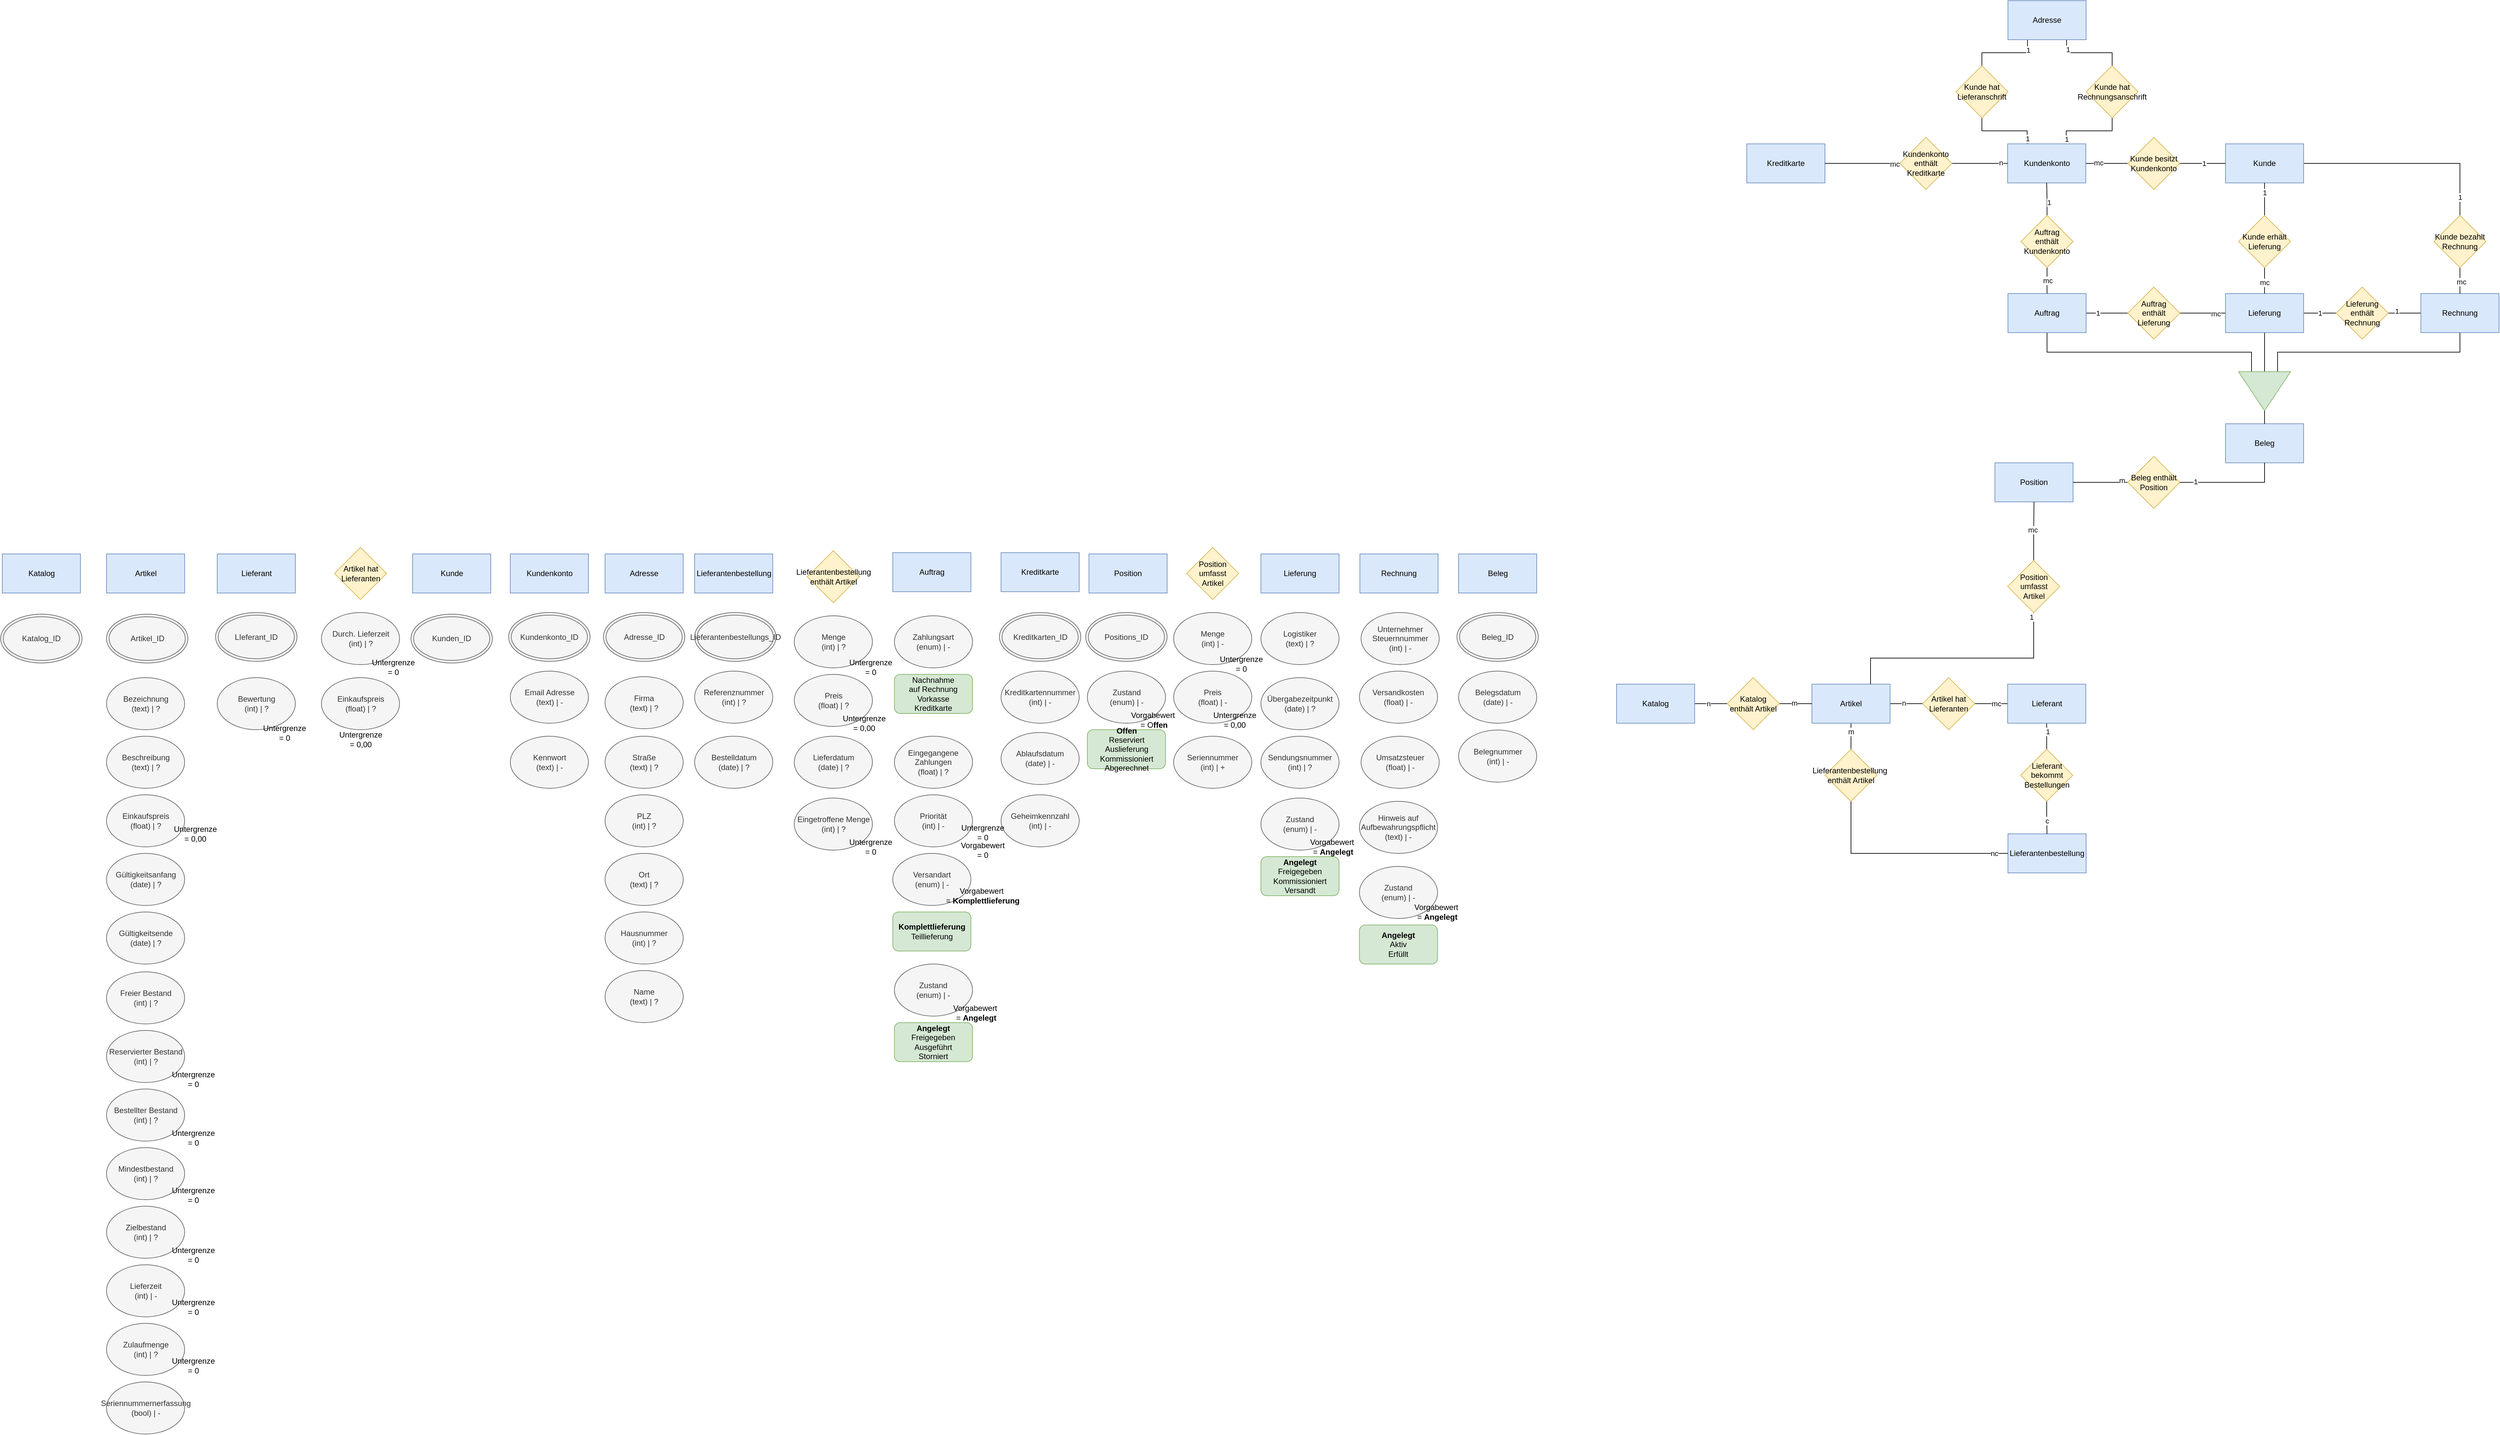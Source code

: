 <mxfile version="15.7.3" type="github">
  <diagram id="j-OUOK9DrUXxNQWRiAmZ" name="Page-1">
    <mxGraphModel dx="4547" dy="2302" grid="1" gridSize="10" guides="1" tooltips="1" connect="1" arrows="1" fold="1" page="1" pageScale="1" pageWidth="827" pageHeight="1169" math="0" shadow="0">
      <root>
        <mxCell id="0" />
        <mxCell id="1" parent="0" />
        <mxCell id="ZY7a_Lk5Y61NJ7jPr_Y_-222" value="&lt;span style=&quot;color: rgb(51 , 51 , 51)&quot;&gt;Katalog_ID&lt;/span&gt;" style="ellipse;shape=doubleEllipse;whiteSpace=wrap;html=1;fillColor=#f5f5f5;fontColor=#333333;strokeColor=#666666;" parent="1" vertex="1">
          <mxGeometry x="-1806" y="82.5" width="125" height="75" as="geometry" />
        </mxCell>
        <mxCell id="ZY7a_Lk5Y61NJ7jPr_Y_-287" style="edgeStyle=orthogonalEdgeStyle;rounded=0;orthogonalLoop=1;jettySize=auto;html=1;exitX=0.25;exitY=1;exitDx=0;exitDy=0;entryX=0.5;entryY=0;entryDx=0;entryDy=0;endArrow=none;endFill=0;" parent="1" source="ZY7a_Lk5Y61NJ7jPr_Y_-1" target="ZY7a_Lk5Y61NJ7jPr_Y_-9" edge="1">
          <mxGeometry relative="1" as="geometry" />
        </mxCell>
        <mxCell id="ZY7a_Lk5Y61NJ7jPr_Y_-292" value="1" style="edgeLabel;html=1;align=center;verticalAlign=middle;resizable=0;points=[];" parent="ZY7a_Lk5Y61NJ7jPr_Y_-287" vertex="1" connectable="0">
          <mxGeometry x="-0.709" y="1" relative="1" as="geometry">
            <mxPoint as="offset" />
          </mxGeometry>
        </mxCell>
        <mxCell id="ZY7a_Lk5Y61NJ7jPr_Y_-288" style="edgeStyle=orthogonalEdgeStyle;rounded=0;orthogonalLoop=1;jettySize=auto;html=1;exitX=0.75;exitY=1;exitDx=0;exitDy=0;entryX=0.5;entryY=0;entryDx=0;entryDy=0;endArrow=none;endFill=0;" parent="1" source="ZY7a_Lk5Y61NJ7jPr_Y_-1" target="ZY7a_Lk5Y61NJ7jPr_Y_-10" edge="1">
          <mxGeometry relative="1" as="geometry" />
        </mxCell>
        <mxCell id="ZY7a_Lk5Y61NJ7jPr_Y_-291" value="1" style="edgeLabel;html=1;align=center;verticalAlign=middle;resizable=0;points=[];" parent="ZY7a_Lk5Y61NJ7jPr_Y_-288" vertex="1" connectable="0">
          <mxGeometry x="-0.727" y="2" relative="1" as="geometry">
            <mxPoint as="offset" />
          </mxGeometry>
        </mxCell>
        <mxCell id="ZY7a_Lk5Y61NJ7jPr_Y_-1" value="Adresse" style="rounded=0;whiteSpace=wrap;html=1;fillColor=#dae8fc;strokeColor=#6c8ebf;" parent="1" vertex="1">
          <mxGeometry x="1276" y="-860" width="120" height="60" as="geometry" />
        </mxCell>
        <mxCell id="ZY7a_Lk5Y61NJ7jPr_Y_-323" style="edgeStyle=orthogonalEdgeStyle;rounded=0;orthogonalLoop=1;jettySize=auto;html=1;exitX=1;exitY=0.5;exitDx=0;exitDy=0;entryX=0.5;entryY=0;entryDx=0;entryDy=0;endArrow=none;endFill=0;" parent="1" source="ZY7a_Lk5Y61NJ7jPr_Y_-8" target="ZY7a_Lk5Y61NJ7jPr_Y_-322" edge="1">
          <mxGeometry relative="1" as="geometry" />
        </mxCell>
        <mxCell id="ZY7a_Lk5Y61NJ7jPr_Y_-325" value="1" style="edgeLabel;html=1;align=center;verticalAlign=middle;resizable=0;points=[];" parent="ZY7a_Lk5Y61NJ7jPr_Y_-323" vertex="1" connectable="0">
          <mxGeometry x="0.825" relative="1" as="geometry">
            <mxPoint as="offset" />
          </mxGeometry>
        </mxCell>
        <mxCell id="ZY7a_Lk5Y61NJ7jPr_Y_-8" value="Kunde" style="rounded=0;whiteSpace=wrap;html=1;fillColor=#dae8fc;strokeColor=#6c8ebf;" parent="1" vertex="1">
          <mxGeometry x="1610" y="-640" width="120" height="60" as="geometry" />
        </mxCell>
        <mxCell id="ZY7a_Lk5Y61NJ7jPr_Y_-289" style="edgeStyle=orthogonalEdgeStyle;rounded=0;orthogonalLoop=1;jettySize=auto;html=1;exitX=0.5;exitY=1;exitDx=0;exitDy=0;entryX=0.25;entryY=0;entryDx=0;entryDy=0;endArrow=none;endFill=0;" parent="1" source="ZY7a_Lk5Y61NJ7jPr_Y_-9" target="ZY7a_Lk5Y61NJ7jPr_Y_-15" edge="1">
          <mxGeometry relative="1" as="geometry" />
        </mxCell>
        <mxCell id="ZY7a_Lk5Y61NJ7jPr_Y_-294" value="1" style="edgeLabel;html=1;align=center;verticalAlign=middle;resizable=0;points=[];" parent="ZY7a_Lk5Y61NJ7jPr_Y_-289" vertex="1" connectable="0">
          <mxGeometry x="0.836" relative="1" as="geometry">
            <mxPoint y="1" as="offset" />
          </mxGeometry>
        </mxCell>
        <mxCell id="ZY7a_Lk5Y61NJ7jPr_Y_-9" value="Kunde hat Lieferanschrift" style="rhombus;whiteSpace=wrap;html=1;fillColor=#fff2cc;strokeColor=#d6b656;" parent="1" vertex="1">
          <mxGeometry x="1196" y="-760" width="80" height="80" as="geometry" />
        </mxCell>
        <mxCell id="ZY7a_Lk5Y61NJ7jPr_Y_-290" style="edgeStyle=orthogonalEdgeStyle;rounded=0;orthogonalLoop=1;jettySize=auto;html=1;exitX=0.5;exitY=1;exitDx=0;exitDy=0;entryX=0.75;entryY=0;entryDx=0;entryDy=0;endArrow=none;endFill=0;" parent="1" source="ZY7a_Lk5Y61NJ7jPr_Y_-10" target="ZY7a_Lk5Y61NJ7jPr_Y_-15" edge="1">
          <mxGeometry relative="1" as="geometry" />
        </mxCell>
        <mxCell id="ZY7a_Lk5Y61NJ7jPr_Y_-293" value="1" style="edgeLabel;html=1;align=center;verticalAlign=middle;resizable=0;points=[];" parent="ZY7a_Lk5Y61NJ7jPr_Y_-290" vertex="1" connectable="0">
          <mxGeometry x="0.855" relative="1" as="geometry">
            <mxPoint y="1" as="offset" />
          </mxGeometry>
        </mxCell>
        <mxCell id="ZY7a_Lk5Y61NJ7jPr_Y_-10" value="Kunde hat Rechnungsanschrift" style="rhombus;whiteSpace=wrap;html=1;fillColor=#fff2cc;strokeColor=#d6b656;" parent="1" vertex="1">
          <mxGeometry x="1396" y="-760" width="80" height="80" as="geometry" />
        </mxCell>
        <mxCell id="ZY7a_Lk5Y61NJ7jPr_Y_-282" style="edgeStyle=orthogonalEdgeStyle;rounded=0;orthogonalLoop=1;jettySize=auto;html=1;exitX=1;exitY=0.5;exitDx=0;exitDy=0;entryX=0;entryY=0.5;entryDx=0;entryDy=0;endArrow=none;endFill=0;" parent="1" source="ZY7a_Lk5Y61NJ7jPr_Y_-15" target="ZY7a_Lk5Y61NJ7jPr_Y_-16" edge="1">
          <mxGeometry relative="1" as="geometry" />
        </mxCell>
        <mxCell id="ZY7a_Lk5Y61NJ7jPr_Y_-285" value="mc" style="edgeLabel;html=1;align=center;verticalAlign=middle;resizable=0;points=[];" parent="ZY7a_Lk5Y61NJ7jPr_Y_-282" vertex="1" connectable="0">
          <mxGeometry x="-0.395" y="1" relative="1" as="geometry">
            <mxPoint as="offset" />
          </mxGeometry>
        </mxCell>
        <mxCell id="ZY7a_Lk5Y61NJ7jPr_Y_-15" value="Kundenkonto" style="rounded=0;whiteSpace=wrap;html=1;fillColor=#dae8fc;strokeColor=#6c8ebf;" parent="1" vertex="1">
          <mxGeometry x="1275.5" y="-640" width="120" height="60" as="geometry" />
        </mxCell>
        <mxCell id="ZY7a_Lk5Y61NJ7jPr_Y_-283" style="edgeStyle=orthogonalEdgeStyle;rounded=0;orthogonalLoop=1;jettySize=auto;html=1;exitX=1;exitY=0.5;exitDx=0;exitDy=0;endArrow=none;endFill=0;" parent="1" source="ZY7a_Lk5Y61NJ7jPr_Y_-16" target="ZY7a_Lk5Y61NJ7jPr_Y_-8" edge="1">
          <mxGeometry relative="1" as="geometry" />
        </mxCell>
        <mxCell id="ZY7a_Lk5Y61NJ7jPr_Y_-284" value="1" style="edgeLabel;html=1;align=center;verticalAlign=middle;resizable=0;points=[];" parent="ZY7a_Lk5Y61NJ7jPr_Y_-283" vertex="1" connectable="0">
          <mxGeometry x="0.057" relative="1" as="geometry">
            <mxPoint as="offset" />
          </mxGeometry>
        </mxCell>
        <mxCell id="ZY7a_Lk5Y61NJ7jPr_Y_-16" value="Kunde besitzt Kundenkonto" style="rhombus;whiteSpace=wrap;html=1;fillColor=#fff2cc;strokeColor=#d6b656;" parent="1" vertex="1">
          <mxGeometry x="1460" y="-650" width="80" height="80" as="geometry" />
        </mxCell>
        <mxCell id="ZY7a_Lk5Y61NJ7jPr_Y_-30" value="Adresse" style="rounded=0;whiteSpace=wrap;html=1;fillColor=#dae8fc;strokeColor=#6c8ebf;" parent="1" vertex="1">
          <mxGeometry x="-878" y="-10" width="120" height="60" as="geometry" />
        </mxCell>
        <mxCell id="ZY7a_Lk5Y61NJ7jPr_Y_-32" value="Straße&lt;br&gt;(text) | ?" style="ellipse;whiteSpace=wrap;html=1;fillColor=#f5f5f5;fontColor=#333333;strokeColor=#666666;" parent="1" vertex="1">
          <mxGeometry x="-878" y="270" width="120" height="80" as="geometry" />
        </mxCell>
        <mxCell id="ZY7a_Lk5Y61NJ7jPr_Y_-33" value="PLZ&lt;br&gt;(int) | ?" style="ellipse;whiteSpace=wrap;html=1;fillColor=#f5f5f5;fontColor=#333333;strokeColor=#666666;" parent="1" vertex="1">
          <mxGeometry x="-878" y="360" width="120" height="80" as="geometry" />
        </mxCell>
        <mxCell id="ZY7a_Lk5Y61NJ7jPr_Y_-34" value="Ort&lt;br&gt;(text) | ?" style="ellipse;whiteSpace=wrap;html=1;fillColor=#f5f5f5;fontColor=#333333;strokeColor=#666666;" parent="1" vertex="1">
          <mxGeometry x="-878" y="450" width="120" height="80" as="geometry" />
        </mxCell>
        <mxCell id="ZY7a_Lk5Y61NJ7jPr_Y_-35" value="Hausnummer&lt;br&gt;(int) | ?" style="ellipse;whiteSpace=wrap;html=1;fillColor=#f5f5f5;fontColor=#333333;strokeColor=#666666;" parent="1" vertex="1">
          <mxGeometry x="-878" y="540" width="120" height="80" as="geometry" />
        </mxCell>
        <mxCell id="ZY7a_Lk5Y61NJ7jPr_Y_-36" value="Name&lt;br&gt;(text) | ?" style="ellipse;whiteSpace=wrap;html=1;fillColor=#f5f5f5;fontColor=#333333;strokeColor=#666666;" parent="1" vertex="1">
          <mxGeometry x="-878" y="630" width="120" height="80" as="geometry" />
        </mxCell>
        <mxCell id="ZY7a_Lk5Y61NJ7jPr_Y_-37" value="Firma&lt;br&gt;(text) | ?" style="ellipse;whiteSpace=wrap;html=1;fillColor=#f5f5f5;fontColor=#333333;strokeColor=#666666;" parent="1" vertex="1">
          <mxGeometry x="-878" y="178.5" width="120" height="80" as="geometry" />
        </mxCell>
        <mxCell id="ZY7a_Lk5Y61NJ7jPr_Y_-50" style="edgeStyle=orthogonalEdgeStyle;rounded=0;orthogonalLoop=1;jettySize=auto;html=1;exitX=1;exitY=0.5;exitDx=0;exitDy=0;endArrow=none;endFill=0;" parent="1" source="ZY7a_Lk5Y61NJ7jPr_Y_-39" target="ZY7a_Lk5Y61NJ7jPr_Y_-48" edge="1">
          <mxGeometry relative="1" as="geometry" />
        </mxCell>
        <mxCell id="ZY7a_Lk5Y61NJ7jPr_Y_-52" value="n" style="edgeLabel;html=1;align=center;verticalAlign=middle;resizable=0;points=[];" parent="ZY7a_Lk5Y61NJ7jPr_Y_-50" vertex="1" connectable="0">
          <mxGeometry x="-0.16" y="1" relative="1" as="geometry">
            <mxPoint as="offset" />
          </mxGeometry>
        </mxCell>
        <mxCell id="ZY7a_Lk5Y61NJ7jPr_Y_-82" style="edgeStyle=orthogonalEdgeStyle;rounded=0;orthogonalLoop=1;jettySize=auto;html=1;exitX=0.5;exitY=1;exitDx=0;exitDy=0;entryX=0.5;entryY=0;entryDx=0;entryDy=0;endArrow=none;endFill=0;" parent="1" source="ZY7a_Lk5Y61NJ7jPr_Y_-39" target="ZY7a_Lk5Y61NJ7jPr_Y_-81" edge="1">
          <mxGeometry relative="1" as="geometry" />
        </mxCell>
        <mxCell id="ZY7a_Lk5Y61NJ7jPr_Y_-84" value="m" style="edgeLabel;html=1;align=center;verticalAlign=middle;resizable=0;points=[];" parent="ZY7a_Lk5Y61NJ7jPr_Y_-82" vertex="1" connectable="0">
          <mxGeometry x="-0.35" relative="1" as="geometry">
            <mxPoint as="offset" />
          </mxGeometry>
        </mxCell>
        <mxCell id="ZY7a_Lk5Y61NJ7jPr_Y_-39" value="Artikel" style="rounded=0;whiteSpace=wrap;html=1;fillColor=#dae8fc;strokeColor=#6c8ebf;" parent="1" vertex="1">
          <mxGeometry x="975" y="190" width="120" height="60" as="geometry" />
        </mxCell>
        <mxCell id="ZY7a_Lk5Y61NJ7jPr_Y_-40" value="Artikel" style="rounded=0;whiteSpace=wrap;html=1;fillColor=#dae8fc;strokeColor=#6c8ebf;" parent="1" vertex="1">
          <mxGeometry x="-1643.5" y="-10" width="120" height="60" as="geometry" />
        </mxCell>
        <mxCell id="ZY7a_Lk5Y61NJ7jPr_Y_-41" value="Bezeichnung&lt;br&gt;(text) | ?" style="ellipse;whiteSpace=wrap;html=1;fillColor=#f5f5f5;fontColor=#333333;strokeColor=#666666;" parent="1" vertex="1">
          <mxGeometry x="-1643.5" y="180" width="120" height="80" as="geometry" />
        </mxCell>
        <mxCell id="ZY7a_Lk5Y61NJ7jPr_Y_-43" value="Beschreibung&lt;br&gt;(text) | ?" style="ellipse;whiteSpace=wrap;html=1;fillColor=#f5f5f5;fontColor=#333333;strokeColor=#666666;" parent="1" vertex="1">
          <mxGeometry x="-1643.5" y="270" width="120" height="80" as="geometry" />
        </mxCell>
        <mxCell id="ZY7a_Lk5Y61NJ7jPr_Y_-44" value="Einkaufspreis&lt;br&gt;(float) | ?" style="ellipse;whiteSpace=wrap;html=1;fillColor=#f5f5f5;fontColor=#333333;strokeColor=#666666;" parent="1" vertex="1">
          <mxGeometry x="-1643.5" y="360" width="120" height="80" as="geometry" />
        </mxCell>
        <mxCell id="ZY7a_Lk5Y61NJ7jPr_Y_-45" value="Gültigkeitsanfang&lt;br&gt;(date) | ?" style="ellipse;whiteSpace=wrap;html=1;fillColor=#f5f5f5;fontColor=#333333;strokeColor=#666666;" parent="1" vertex="1">
          <mxGeometry x="-1643.5" y="450" width="120" height="80" as="geometry" />
        </mxCell>
        <mxCell id="ZY7a_Lk5Y61NJ7jPr_Y_-46" value="Lieferant" style="rounded=0;whiteSpace=wrap;html=1;fillColor=#dae8fc;strokeColor=#6c8ebf;" parent="1" vertex="1">
          <mxGeometry x="-1473.5" y="-10" width="120" height="60" as="geometry" />
        </mxCell>
        <mxCell id="ZY7a_Lk5Y61NJ7jPr_Y_-51" style="edgeStyle=orthogonalEdgeStyle;rounded=0;orthogonalLoop=1;jettySize=auto;html=1;exitX=1;exitY=0.5;exitDx=0;exitDy=0;entryX=0;entryY=0.5;entryDx=0;entryDy=0;endArrow=none;endFill=0;" parent="1" source="ZY7a_Lk5Y61NJ7jPr_Y_-48" target="ZY7a_Lk5Y61NJ7jPr_Y_-49" edge="1">
          <mxGeometry relative="1" as="geometry" />
        </mxCell>
        <mxCell id="ZY7a_Lk5Y61NJ7jPr_Y_-53" value="mc" style="edgeLabel;html=1;align=center;verticalAlign=middle;resizable=0;points=[];" parent="ZY7a_Lk5Y61NJ7jPr_Y_-51" vertex="1" connectable="0">
          <mxGeometry x="0.307" relative="1" as="geometry">
            <mxPoint as="offset" />
          </mxGeometry>
        </mxCell>
        <mxCell id="ZY7a_Lk5Y61NJ7jPr_Y_-48" value="Artikel hat Lieferanten" style="rhombus;whiteSpace=wrap;html=1;fillColor=#fff2cc;strokeColor=#d6b656;" parent="1" vertex="1">
          <mxGeometry x="1145" y="180" width="80" height="80" as="geometry" />
        </mxCell>
        <mxCell id="ZY7a_Lk5Y61NJ7jPr_Y_-77" style="edgeStyle=orthogonalEdgeStyle;rounded=0;orthogonalLoop=1;jettySize=auto;html=1;exitX=0.5;exitY=1;exitDx=0;exitDy=0;entryX=0.5;entryY=0;entryDx=0;entryDy=0;endArrow=none;endFill=0;" parent="1" source="ZY7a_Lk5Y61NJ7jPr_Y_-49" target="ZY7a_Lk5Y61NJ7jPr_Y_-76" edge="1">
          <mxGeometry relative="1" as="geometry" />
        </mxCell>
        <mxCell id="ZY7a_Lk5Y61NJ7jPr_Y_-79" value="1" style="edgeLabel;html=1;align=center;verticalAlign=middle;resizable=0;points=[];" parent="ZY7a_Lk5Y61NJ7jPr_Y_-77" vertex="1" connectable="0">
          <mxGeometry x="-0.35" y="1" relative="1" as="geometry">
            <mxPoint as="offset" />
          </mxGeometry>
        </mxCell>
        <mxCell id="ZY7a_Lk5Y61NJ7jPr_Y_-49" value="Lieferant" style="rounded=0;whiteSpace=wrap;html=1;fillColor=#dae8fc;strokeColor=#6c8ebf;" parent="1" vertex="1">
          <mxGeometry x="1275.5" y="190" width="120" height="60" as="geometry" />
        </mxCell>
        <mxCell id="ZY7a_Lk5Y61NJ7jPr_Y_-54" value="Artikel hat Lieferanten" style="rhombus;whiteSpace=wrap;html=1;fillColor=#fff2cc;strokeColor=#d6b656;" parent="1" vertex="1">
          <mxGeometry x="-1293.5" y="-20" width="80" height="80" as="geometry" />
        </mxCell>
        <mxCell id="ZY7a_Lk5Y61NJ7jPr_Y_-55" value="Durch. Lieferzeit&lt;br&gt;(int) | ?" style="ellipse;whiteSpace=wrap;html=1;fillColor=#f5f5f5;fontColor=#333333;strokeColor=#666666;" parent="1" vertex="1">
          <mxGeometry x="-1313.5" y="80" width="120" height="80" as="geometry" />
        </mxCell>
        <mxCell id="ZY7a_Lk5Y61NJ7jPr_Y_-56" value="Einkaufspreis&lt;br&gt;(float) | ?" style="ellipse;whiteSpace=wrap;html=1;fillColor=#f5f5f5;fontColor=#333333;strokeColor=#666666;" parent="1" vertex="1">
          <mxGeometry x="-1313.5" y="180" width="120" height="80" as="geometry" />
        </mxCell>
        <mxCell id="ZY7a_Lk5Y61NJ7jPr_Y_-57" value="Freier Bestand&lt;br&gt;(int) | ?" style="ellipse;whiteSpace=wrap;html=1;fillColor=#f5f5f5;fontColor=#333333;strokeColor=#666666;" parent="1" vertex="1">
          <mxGeometry x="-1643.5" y="632" width="120" height="80" as="geometry" />
        </mxCell>
        <mxCell id="ZY7a_Lk5Y61NJ7jPr_Y_-58" value="Reservierter Bestand&lt;br&gt;(int) | ?" style="ellipse;whiteSpace=wrap;html=1;fillColor=#f5f5f5;fontColor=#333333;strokeColor=#666666;" parent="1" vertex="1">
          <mxGeometry x="-1643.5" y="722" width="120" height="80" as="geometry" />
        </mxCell>
        <mxCell id="ZY7a_Lk5Y61NJ7jPr_Y_-59" value="Bestellter Bestand&lt;br&gt;(int) | ?" style="ellipse;whiteSpace=wrap;html=1;fillColor=#f5f5f5;fontColor=#333333;strokeColor=#666666;" parent="1" vertex="1">
          <mxGeometry x="-1643.5" y="812" width="120" height="80" as="geometry" />
        </mxCell>
        <mxCell id="ZY7a_Lk5Y61NJ7jPr_Y_-60" value="Mindestbestand&lt;br&gt;(int) | ?" style="ellipse;whiteSpace=wrap;html=1;fillColor=#f5f5f5;fontColor=#333333;strokeColor=#666666;" parent="1" vertex="1">
          <mxGeometry x="-1643.5" y="902" width="120" height="80" as="geometry" />
        </mxCell>
        <mxCell id="ZY7a_Lk5Y61NJ7jPr_Y_-61" value="Zielbestand&lt;br&gt;(int) | ?" style="ellipse;whiteSpace=wrap;html=1;fillColor=#f5f5f5;fontColor=#333333;strokeColor=#666666;" parent="1" vertex="1">
          <mxGeometry x="-1643.5" y="992" width="120" height="80" as="geometry" />
        </mxCell>
        <mxCell id="ZY7a_Lk5Y61NJ7jPr_Y_-62" value="Lieferzeit&lt;br&gt;(int) | -" style="ellipse;whiteSpace=wrap;html=1;fillColor=#f5f5f5;fontColor=#333333;strokeColor=#666666;" parent="1" vertex="1">
          <mxGeometry x="-1643.5" y="1082" width="120" height="80" as="geometry" />
        </mxCell>
        <mxCell id="ZY7a_Lk5Y61NJ7jPr_Y_-63" value="Bewertung&lt;br&gt;(int) | ?" style="ellipse;whiteSpace=wrap;html=1;fillColor=#f5f5f5;fontColor=#333333;strokeColor=#666666;" parent="1" vertex="1">
          <mxGeometry x="-1473.5" y="180" width="120" height="80" as="geometry" />
        </mxCell>
        <mxCell id="ZY7a_Lk5Y61NJ7jPr_Y_-64" value="Kunde" style="rounded=0;whiteSpace=wrap;html=1;fillColor=#dae8fc;strokeColor=#6c8ebf;" parent="1" vertex="1">
          <mxGeometry x="-1173.5" y="-10" width="120" height="60" as="geometry" />
        </mxCell>
        <mxCell id="ZY7a_Lk5Y61NJ7jPr_Y_-65" value="Kundenkonto" style="rounded=0;whiteSpace=wrap;html=1;fillColor=#dae8fc;strokeColor=#6c8ebf;" parent="1" vertex="1">
          <mxGeometry x="-1023.5" y="-10" width="120" height="60" as="geometry" />
        </mxCell>
        <mxCell id="ZY7a_Lk5Y61NJ7jPr_Y_-66" value="Katalog" style="rounded=0;whiteSpace=wrap;html=1;fillColor=#dae8fc;strokeColor=#6c8ebf;" parent="1" vertex="1">
          <mxGeometry x="-1803.5" y="-10" width="120" height="60" as="geometry" />
        </mxCell>
        <mxCell id="ZY7a_Lk5Y61NJ7jPr_Y_-70" style="edgeStyle=orthogonalEdgeStyle;rounded=0;orthogonalLoop=1;jettySize=auto;html=1;exitX=1;exitY=0.5;exitDx=0;exitDy=0;endArrow=none;endFill=0;" parent="1" source="ZY7a_Lk5Y61NJ7jPr_Y_-68" target="ZY7a_Lk5Y61NJ7jPr_Y_-69" edge="1">
          <mxGeometry relative="1" as="geometry" />
        </mxCell>
        <mxCell id="ZY7a_Lk5Y61NJ7jPr_Y_-72" value="n" style="edgeLabel;html=1;align=center;verticalAlign=middle;resizable=0;points=[];" parent="ZY7a_Lk5Y61NJ7jPr_Y_-70" vertex="1" connectable="0">
          <mxGeometry x="-0.16" relative="1" as="geometry">
            <mxPoint as="offset" />
          </mxGeometry>
        </mxCell>
        <mxCell id="ZY7a_Lk5Y61NJ7jPr_Y_-68" value="Katalog" style="rounded=0;whiteSpace=wrap;html=1;fillColor=#dae8fc;strokeColor=#6c8ebf;" parent="1" vertex="1">
          <mxGeometry x="675" y="190" width="120" height="60" as="geometry" />
        </mxCell>
        <mxCell id="ZY7a_Lk5Y61NJ7jPr_Y_-71" style="edgeStyle=orthogonalEdgeStyle;rounded=0;orthogonalLoop=1;jettySize=auto;html=1;exitX=1;exitY=0.5;exitDx=0;exitDy=0;entryX=0;entryY=0.5;entryDx=0;entryDy=0;endArrow=none;endFill=0;" parent="1" source="ZY7a_Lk5Y61NJ7jPr_Y_-69" target="ZY7a_Lk5Y61NJ7jPr_Y_-39" edge="1">
          <mxGeometry relative="1" as="geometry" />
        </mxCell>
        <mxCell id="ZY7a_Lk5Y61NJ7jPr_Y_-73" value="m" style="edgeLabel;html=1;align=center;verticalAlign=middle;resizable=0;points=[];" parent="ZY7a_Lk5Y61NJ7jPr_Y_-71" vertex="1" connectable="0">
          <mxGeometry x="-0.08" y="1" relative="1" as="geometry">
            <mxPoint as="offset" />
          </mxGeometry>
        </mxCell>
        <mxCell id="ZY7a_Lk5Y61NJ7jPr_Y_-69" value="Katalog enthält Artikel" style="rhombus;whiteSpace=wrap;html=1;fillColor=#fff2cc;strokeColor=#d6b656;" parent="1" vertex="1">
          <mxGeometry x="845" y="180" width="80" height="80" as="geometry" />
        </mxCell>
        <mxCell id="ZY7a_Lk5Y61NJ7jPr_Y_-74" value="Lieferantenbestellung" style="rounded=0;whiteSpace=wrap;html=1;fillColor=#dae8fc;strokeColor=#6c8ebf;" parent="1" vertex="1">
          <mxGeometry x="-740.5" y="-10" width="120" height="60" as="geometry" />
        </mxCell>
        <mxCell id="ZY7a_Lk5Y61NJ7jPr_Y_-229" style="edgeStyle=orthogonalEdgeStyle;rounded=0;orthogonalLoop=1;jettySize=auto;html=1;endArrow=none;endFill=0;" parent="1" source="ZY7a_Lk5Y61NJ7jPr_Y_-75" edge="1">
          <mxGeometry relative="1" as="geometry">
            <mxPoint x="1255" y="450" as="targetPoint" />
          </mxGeometry>
        </mxCell>
        <mxCell id="ZY7a_Lk5Y61NJ7jPr_Y_-75" value="Lieferantenbestellung" style="rounded=0;whiteSpace=wrap;html=1;fillColor=#dae8fc;strokeColor=#6c8ebf;" parent="1" vertex="1">
          <mxGeometry x="1276" y="420" width="120" height="60" as="geometry" />
        </mxCell>
        <mxCell id="ZY7a_Lk5Y61NJ7jPr_Y_-78" style="edgeStyle=orthogonalEdgeStyle;rounded=0;orthogonalLoop=1;jettySize=auto;html=1;exitX=0.5;exitY=1;exitDx=0;exitDy=0;entryX=0.5;entryY=0;entryDx=0;entryDy=0;endArrow=none;endFill=0;" parent="1" source="ZY7a_Lk5Y61NJ7jPr_Y_-76" target="ZY7a_Lk5Y61NJ7jPr_Y_-75" edge="1">
          <mxGeometry relative="1" as="geometry" />
        </mxCell>
        <mxCell id="ZY7a_Lk5Y61NJ7jPr_Y_-80" value="c" style="edgeLabel;html=1;align=center;verticalAlign=middle;resizable=0;points=[];" parent="ZY7a_Lk5Y61NJ7jPr_Y_-78" vertex="1" connectable="0">
          <mxGeometry x="-0.168" y="-1" relative="1" as="geometry">
            <mxPoint x="1" y="9" as="offset" />
          </mxGeometry>
        </mxCell>
        <mxCell id="ZY7a_Lk5Y61NJ7jPr_Y_-76" value="Lieferant bekommt Bestellungen" style="rhombus;whiteSpace=wrap;html=1;fillColor=#fff2cc;strokeColor=#d6b656;" parent="1" vertex="1">
          <mxGeometry x="1295.5" y="290" width="80" height="80" as="geometry" />
        </mxCell>
        <mxCell id="ZY7a_Lk5Y61NJ7jPr_Y_-83" style="edgeStyle=orthogonalEdgeStyle;rounded=0;orthogonalLoop=1;jettySize=auto;html=1;exitX=0.5;exitY=1;exitDx=0;exitDy=0;entryX=0;entryY=0.5;entryDx=0;entryDy=0;endArrow=none;endFill=0;" parent="1" source="ZY7a_Lk5Y61NJ7jPr_Y_-81" target="ZY7a_Lk5Y61NJ7jPr_Y_-75" edge="1">
          <mxGeometry relative="1" as="geometry" />
        </mxCell>
        <mxCell id="ZY7a_Lk5Y61NJ7jPr_Y_-85" value="nc" style="edgeLabel;html=1;align=center;verticalAlign=middle;resizable=0;points=[];" parent="ZY7a_Lk5Y61NJ7jPr_Y_-83" vertex="1" connectable="0">
          <mxGeometry x="0.763" y="-1" relative="1" as="geometry">
            <mxPoint x="17" y="-1" as="offset" />
          </mxGeometry>
        </mxCell>
        <mxCell id="ZY7a_Lk5Y61NJ7jPr_Y_-81" value="Lieferantenbestellung&amp;nbsp;&lt;br&gt;enthält Artikel" style="rhombus;whiteSpace=wrap;html=1;fillColor=#fff2cc;strokeColor=#d6b656;" parent="1" vertex="1">
          <mxGeometry x="995" y="290" width="80" height="80" as="geometry" />
        </mxCell>
        <mxCell id="ZY7a_Lk5Y61NJ7jPr_Y_-86" value="Lieferantenbestellung&lt;br&gt;enthält Artikel" style="rhombus;whiteSpace=wrap;html=1;fillColor=#fff2cc;strokeColor=#d6b656;" parent="1" vertex="1">
          <mxGeometry x="-567.5" y="-15" width="80" height="80" as="geometry" />
        </mxCell>
        <mxCell id="ZY7a_Lk5Y61NJ7jPr_Y_-88" value="Referenznummer&lt;br&gt;(int) | ?" style="ellipse;whiteSpace=wrap;html=1;fillColor=#f5f5f5;fontColor=#333333;strokeColor=#666666;" parent="1" vertex="1">
          <mxGeometry x="-740.5" y="170" width="120" height="80" as="geometry" />
        </mxCell>
        <mxCell id="ZY7a_Lk5Y61NJ7jPr_Y_-89" value="Lieferdatum&lt;br&gt;(date) | ?" style="ellipse;whiteSpace=wrap;html=1;fillColor=#f5f5f5;fontColor=#333333;strokeColor=#666666;" parent="1" vertex="1">
          <mxGeometry x="-587.5" y="270" width="120" height="80" as="geometry" />
        </mxCell>
        <mxCell id="ZY7a_Lk5Y61NJ7jPr_Y_-90" value="Menge&lt;br&gt;(int) | ?" style="ellipse;whiteSpace=wrap;html=1;fillColor=#f5f5f5;fontColor=#333333;strokeColor=#666666;" parent="1" vertex="1">
          <mxGeometry x="-587.5" y="85" width="120" height="80" as="geometry" />
        </mxCell>
        <mxCell id="ZY7a_Lk5Y61NJ7jPr_Y_-91" value="Preis&lt;br&gt;(float) | ?" style="ellipse;whiteSpace=wrap;html=1;fillColor=#f5f5f5;fontColor=#333333;strokeColor=#666666;" parent="1" vertex="1">
          <mxGeometry x="-587.5" y="175" width="120" height="80" as="geometry" />
        </mxCell>
        <mxCell id="ZY7a_Lk5Y61NJ7jPr_Y_-94" value="1" style="edgeStyle=orthogonalEdgeStyle;rounded=0;orthogonalLoop=1;jettySize=auto;html=1;exitX=0.5;exitY=1;exitDx=0;exitDy=0;entryX=0.5;entryY=0;entryDx=0;entryDy=0;endArrow=none;endFill=0;" parent="1" edge="1">
          <mxGeometry relative="1" as="geometry">
            <mxPoint x="1035" y="50" as="sourcePoint" />
          </mxGeometry>
        </mxCell>
        <mxCell id="ZY7a_Lk5Y61NJ7jPr_Y_-105" value="Email Adresse&lt;br&gt;(text) | -" style="ellipse;whiteSpace=wrap;html=1;fillColor=#f5f5f5;fontColor=#333333;strokeColor=#666666;" parent="1" vertex="1">
          <mxGeometry x="-1023.5" y="170" width="120" height="80" as="geometry" />
        </mxCell>
        <mxCell id="ZY7a_Lk5Y61NJ7jPr_Y_-106" value="Kennwort&lt;br&gt;(text) | -" style="ellipse;whiteSpace=wrap;html=1;fillColor=#f5f5f5;fontColor=#333333;strokeColor=#666666;" parent="1" vertex="1">
          <mxGeometry x="-1023.5" y="270" width="120" height="80" as="geometry" />
        </mxCell>
        <mxCell id="ZY7a_Lk5Y61NJ7jPr_Y_-109" value="1" style="edgeStyle=orthogonalEdgeStyle;rounded=0;orthogonalLoop=1;jettySize=auto;html=1;exitX=0.5;exitY=1;exitDx=0;exitDy=0;entryX=0.5;entryY=0;entryDx=0;entryDy=0;endArrow=none;endFill=0;" parent="1" edge="1">
          <mxGeometry relative="1" as="geometry">
            <mxPoint x="1035" y="-10" as="targetPoint" />
          </mxGeometry>
        </mxCell>
        <mxCell id="ZY7a_Lk5Y61NJ7jPr_Y_-312" style="edgeStyle=orthogonalEdgeStyle;rounded=0;orthogonalLoop=1;jettySize=auto;html=1;exitX=1;exitY=0.5;exitDx=0;exitDy=0;endArrow=none;endFill=0;" parent="1" source="ZY7a_Lk5Y61NJ7jPr_Y_-111" target="ZY7a_Lk5Y61NJ7jPr_Y_-184" edge="1">
          <mxGeometry relative="1" as="geometry" />
        </mxCell>
        <mxCell id="ZY7a_Lk5Y61NJ7jPr_Y_-314" value="1" style="edgeLabel;html=1;align=center;verticalAlign=middle;resizable=0;points=[];" parent="ZY7a_Lk5Y61NJ7jPr_Y_-312" vertex="1" connectable="0">
          <mxGeometry x="-0.438" relative="1" as="geometry">
            <mxPoint as="offset" />
          </mxGeometry>
        </mxCell>
        <mxCell id="ZY7a_Lk5Y61NJ7jPr_Y_-329" style="edgeStyle=orthogonalEdgeStyle;rounded=0;orthogonalLoop=1;jettySize=auto;html=1;exitX=0.5;exitY=1;exitDx=0;exitDy=0;entryX=0;entryY=0.75;entryDx=0;entryDy=0;endArrow=none;endFill=0;" parent="1" source="ZY7a_Lk5Y61NJ7jPr_Y_-111" target="ZY7a_Lk5Y61NJ7jPr_Y_-327" edge="1">
          <mxGeometry relative="1" as="geometry" />
        </mxCell>
        <mxCell id="ZY7a_Lk5Y61NJ7jPr_Y_-111" value="Auftrag" style="rounded=0;whiteSpace=wrap;html=1;fillColor=#dae8fc;strokeColor=#6c8ebf;" parent="1" vertex="1">
          <mxGeometry x="1276" y="-410" width="120" height="60" as="geometry" />
        </mxCell>
        <mxCell id="ZY7a_Lk5Y61NJ7jPr_Y_-113" style="edgeStyle=orthogonalEdgeStyle;rounded=0;orthogonalLoop=1;jettySize=auto;html=1;exitX=0.5;exitY=1;exitDx=0;exitDy=0;endArrow=none;endFill=0;" parent="1" source="ZY7a_Lk5Y61NJ7jPr_Y_-112" target="ZY7a_Lk5Y61NJ7jPr_Y_-111" edge="1">
          <mxGeometry relative="1" as="geometry" />
        </mxCell>
        <mxCell id="ZY7a_Lk5Y61NJ7jPr_Y_-116" value="mc" style="edgeLabel;html=1;align=center;verticalAlign=middle;resizable=0;points=[];" parent="ZY7a_Lk5Y61NJ7jPr_Y_-113" vertex="1" connectable="0">
          <mxGeometry x="-0.02" y="1" relative="1" as="geometry">
            <mxPoint as="offset" />
          </mxGeometry>
        </mxCell>
        <mxCell id="ZY7a_Lk5Y61NJ7jPr_Y_-280" style="edgeStyle=orthogonalEdgeStyle;rounded=0;orthogonalLoop=1;jettySize=auto;html=1;exitX=0.5;exitY=0;exitDx=0;exitDy=0;entryX=0.5;entryY=1;entryDx=0;entryDy=0;endArrow=none;endFill=0;" parent="1" source="ZY7a_Lk5Y61NJ7jPr_Y_-112" target="ZY7a_Lk5Y61NJ7jPr_Y_-15" edge="1">
          <mxGeometry relative="1" as="geometry" />
        </mxCell>
        <mxCell id="ZY7a_Lk5Y61NJ7jPr_Y_-281" value="1" style="edgeLabel;html=1;align=center;verticalAlign=middle;resizable=0;points=[];" parent="ZY7a_Lk5Y61NJ7jPr_Y_-280" vertex="1" connectable="0">
          <mxGeometry x="-0.208" y="-3" relative="1" as="geometry">
            <mxPoint as="offset" />
          </mxGeometry>
        </mxCell>
        <mxCell id="ZY7a_Lk5Y61NJ7jPr_Y_-112" value="Auftrag enthält Kundenkonto" style="rhombus;whiteSpace=wrap;html=1;fillColor=#fff2cc;strokeColor=#d6b656;" parent="1" vertex="1">
          <mxGeometry x="1296" y="-530" width="80" height="80" as="geometry" />
        </mxCell>
        <mxCell id="ZY7a_Lk5Y61NJ7jPr_Y_-122" value="Auftrag" style="rounded=0;whiteSpace=wrap;html=1;fillColor=#dae8fc;strokeColor=#6c8ebf;" parent="1" vertex="1">
          <mxGeometry x="-436.25" y="-12" width="120" height="60" as="geometry" />
        </mxCell>
        <mxCell id="ZY7a_Lk5Y61NJ7jPr_Y_-140" value="Versandart&lt;br&gt;(enum) | -" style="ellipse;whiteSpace=wrap;html=1;fillColor=#f5f5f5;fontColor=#333333;strokeColor=#666666;" parent="1" vertex="1">
          <mxGeometry x="-436.25" y="450" width="120" height="80" as="geometry" />
        </mxCell>
        <mxCell id="ZY7a_Lk5Y61NJ7jPr_Y_-142" value="&lt;b&gt;Komplettlieferung&lt;/b&gt;&lt;br&gt;Teillieferung" style="rounded=1;whiteSpace=wrap;html=1;fillColor=#d5e8d4;strokeColor=#82b366;" parent="1" vertex="1">
          <mxGeometry x="-436.25" y="540" width="120" height="60" as="geometry" />
        </mxCell>
        <mxCell id="ZY7a_Lk5Y61NJ7jPr_Y_-143" value="Position" style="rounded=0;whiteSpace=wrap;html=1;fillColor=#dae8fc;strokeColor=#6c8ebf;" parent="1" vertex="1">
          <mxGeometry x="-135" y="-10" width="120" height="60" as="geometry" />
        </mxCell>
        <mxCell id="ZY7a_Lk5Y61NJ7jPr_Y_-144" value="Position" style="rounded=0;whiteSpace=wrap;html=1;fillColor=#dae8fc;strokeColor=#6c8ebf;" parent="1" vertex="1">
          <mxGeometry x="1256" y="-150" width="120" height="60" as="geometry" />
        </mxCell>
        <mxCell id="ZY7a_Lk5Y61NJ7jPr_Y_-150" style="edgeStyle=orthogonalEdgeStyle;rounded=0;orthogonalLoop=1;jettySize=auto;html=1;exitX=0.5;exitY=1;exitDx=0;exitDy=0;entryX=0.75;entryY=0;entryDx=0;entryDy=0;endArrow=none;endFill=0;" parent="1" source="ZY7a_Lk5Y61NJ7jPr_Y_-149" target="ZY7a_Lk5Y61NJ7jPr_Y_-39" edge="1">
          <mxGeometry relative="1" as="geometry">
            <Array as="points">
              <mxPoint x="1316" y="150" />
              <mxPoint x="1065" y="150" />
            </Array>
          </mxGeometry>
        </mxCell>
        <mxCell id="ZY7a_Lk5Y61NJ7jPr_Y_-153" value="1" style="edgeLabel;html=1;align=center;verticalAlign=middle;resizable=0;points=[];" parent="ZY7a_Lk5Y61NJ7jPr_Y_-150" vertex="1" connectable="0">
          <mxGeometry x="-0.961" y="-4" relative="1" as="geometry">
            <mxPoint as="offset" />
          </mxGeometry>
        </mxCell>
        <mxCell id="ZY7a_Lk5Y61NJ7jPr_Y_-151" value="" style="edgeStyle=orthogonalEdgeStyle;rounded=0;orthogonalLoop=1;jettySize=auto;html=1;endArrow=none;endFill=0;" parent="1" source="ZY7a_Lk5Y61NJ7jPr_Y_-149" target="ZY7a_Lk5Y61NJ7jPr_Y_-144" edge="1">
          <mxGeometry relative="1" as="geometry" />
        </mxCell>
        <mxCell id="ZY7a_Lk5Y61NJ7jPr_Y_-152" value="mc" style="edgeLabel;html=1;align=center;verticalAlign=middle;resizable=0;points=[];" parent="ZY7a_Lk5Y61NJ7jPr_Y_-151" vertex="1" connectable="0">
          <mxGeometry x="0.05" y="2" relative="1" as="geometry">
            <mxPoint as="offset" />
          </mxGeometry>
        </mxCell>
        <mxCell id="ZY7a_Lk5Y61NJ7jPr_Y_-149" value="Position umfasst Artikel" style="rhombus;whiteSpace=wrap;html=1;fillColor=#fff2cc;strokeColor=#d6b656;" parent="1" vertex="1">
          <mxGeometry x="1275.5" width="80" height="80" as="geometry" />
        </mxCell>
        <mxCell id="ZY7a_Lk5Y61NJ7jPr_Y_-154" value="Position umfasst Artikel" style="rhombus;whiteSpace=wrap;html=1;fillColor=#fff2cc;strokeColor=#d6b656;" parent="1" vertex="1">
          <mxGeometry x="15" y="-20" width="80" height="80" as="geometry" />
        </mxCell>
        <mxCell id="ZY7a_Lk5Y61NJ7jPr_Y_-155" value="Menge&lt;br&gt;(int) | -" style="ellipse;whiteSpace=wrap;html=1;fillColor=#f5f5f5;fontColor=#333333;strokeColor=#666666;" parent="1" vertex="1">
          <mxGeometry x="-5" y="80" width="120" height="80" as="geometry" />
        </mxCell>
        <mxCell id="ZY7a_Lk5Y61NJ7jPr_Y_-156" value="Preis&lt;br&gt;(float) | -" style="ellipse;whiteSpace=wrap;html=1;fillColor=#f5f5f5;fontColor=#333333;strokeColor=#666666;" parent="1" vertex="1">
          <mxGeometry x="-5" y="170" width="120" height="80" as="geometry" />
        </mxCell>
        <mxCell id="ZY7a_Lk5Y61NJ7jPr_Y_-163" value="Kreditkarte" style="rounded=0;whiteSpace=wrap;html=1;fillColor=#dae8fc;strokeColor=#6c8ebf;" parent="1" vertex="1">
          <mxGeometry x="-270" y="-12" width="120" height="60" as="geometry" />
        </mxCell>
        <mxCell id="ZY7a_Lk5Y61NJ7jPr_Y_-179" value="Zulaufmenge&lt;br&gt;(int) | ?" style="ellipse;whiteSpace=wrap;html=1;fillColor=#f5f5f5;fontColor=#333333;strokeColor=#666666;" parent="1" vertex="1">
          <mxGeometry x="-1643.5" y="1172" width="120" height="80" as="geometry" />
        </mxCell>
        <mxCell id="ZY7a_Lk5Y61NJ7jPr_Y_-180" value="Eingetroffene Menge&lt;br&gt;(int) | ?" style="ellipse;whiteSpace=wrap;html=1;fillColor=#f5f5f5;fontColor=#333333;strokeColor=#666666;" parent="1" vertex="1">
          <mxGeometry x="-587.5" y="365" width="120" height="80" as="geometry" />
        </mxCell>
        <mxCell id="ZY7a_Lk5Y61NJ7jPr_Y_-181" value="Eingegangene Zahlungen&lt;br&gt;(float) | ?" style="ellipse;whiteSpace=wrap;html=1;fillColor=#f5f5f5;fontColor=#333333;strokeColor=#666666;" parent="1" vertex="1">
          <mxGeometry x="-433.75" y="270" width="120" height="80" as="geometry" />
        </mxCell>
        <mxCell id="ZY7a_Lk5Y61NJ7jPr_Y_-182" value="Priorität&lt;br&gt;(int) | -" style="ellipse;whiteSpace=wrap;html=1;fillColor=#f5f5f5;fontColor=#333333;strokeColor=#666666;" parent="1" vertex="1">
          <mxGeometry x="-433.75" y="360" width="120" height="80" as="geometry" />
        </mxCell>
        <mxCell id="ZY7a_Lk5Y61NJ7jPr_Y_-313" style="edgeStyle=orthogonalEdgeStyle;rounded=0;orthogonalLoop=1;jettySize=auto;html=1;exitX=1;exitY=0.5;exitDx=0;exitDy=0;entryX=0;entryY=0.5;entryDx=0;entryDy=0;endArrow=none;endFill=0;" parent="1" source="ZY7a_Lk5Y61NJ7jPr_Y_-184" target="ZY7a_Lk5Y61NJ7jPr_Y_-183" edge="1">
          <mxGeometry relative="1" as="geometry" />
        </mxCell>
        <mxCell id="ZY7a_Lk5Y61NJ7jPr_Y_-315" value="mc" style="edgeLabel;html=1;align=center;verticalAlign=middle;resizable=0;points=[];" parent="ZY7a_Lk5Y61NJ7jPr_Y_-313" vertex="1" connectable="0">
          <mxGeometry x="0.571" y="-1" relative="1" as="geometry">
            <mxPoint as="offset" />
          </mxGeometry>
        </mxCell>
        <mxCell id="ZY7a_Lk5Y61NJ7jPr_Y_-184" value="Auftrag enthält Lieferung" style="rhombus;whiteSpace=wrap;html=1;fillColor=#fff2cc;strokeColor=#d6b656;" parent="1" vertex="1">
          <mxGeometry x="1460" y="-420" width="80" height="80" as="geometry" />
        </mxCell>
        <mxCell id="ZY7a_Lk5Y61NJ7jPr_Y_-189" value="Lieferung" style="rounded=0;whiteSpace=wrap;html=1;fillColor=#dae8fc;strokeColor=#6c8ebf;" parent="1" vertex="1">
          <mxGeometry x="129" y="-10" width="120" height="60" as="geometry" />
        </mxCell>
        <mxCell id="ZY7a_Lk5Y61NJ7jPr_Y_-192" value="Seriennummernerfassung&lt;br&gt;(bool) | -" style="ellipse;whiteSpace=wrap;html=1;fillColor=#f5f5f5;fontColor=#333333;strokeColor=#666666;" parent="1" vertex="1">
          <mxGeometry x="-1643.5" y="1262" width="120" height="80" as="geometry" />
        </mxCell>
        <mxCell id="ZY7a_Lk5Y61NJ7jPr_Y_-193" value="Seriennummer&lt;br&gt;(int) | +" style="ellipse;whiteSpace=wrap;html=1;fillColor=#f5f5f5;fontColor=#333333;strokeColor=#666666;" parent="1" vertex="1">
          <mxGeometry x="-5" y="270" width="120" height="80" as="geometry" />
        </mxCell>
        <mxCell id="ZY7a_Lk5Y61NJ7jPr_Y_-194" value="Rechnung" style="rounded=0;whiteSpace=wrap;html=1;fillColor=#dae8fc;strokeColor=#6c8ebf;" parent="1" vertex="1">
          <mxGeometry x="281" y="-10" width="120" height="60" as="geometry" />
        </mxCell>
        <mxCell id="ZY7a_Lk5Y61NJ7jPr_Y_-198" value="" style="edgeStyle=orthogonalEdgeStyle;rounded=0;orthogonalLoop=1;jettySize=auto;html=1;endArrow=none;endFill=0;" parent="1" source="ZY7a_Lk5Y61NJ7jPr_Y_-195" target="ZY7a_Lk5Y61NJ7jPr_Y_-196" edge="1">
          <mxGeometry relative="1" as="geometry" />
        </mxCell>
        <mxCell id="ZY7a_Lk5Y61NJ7jPr_Y_-200" value="1" style="edgeLabel;html=1;align=center;verticalAlign=middle;resizable=0;points=[];" parent="ZY7a_Lk5Y61NJ7jPr_Y_-198" vertex="1" connectable="0">
          <mxGeometry x="0.48" y="-2" relative="1" as="geometry">
            <mxPoint y="-1" as="offset" />
          </mxGeometry>
        </mxCell>
        <mxCell id="ZY7a_Lk5Y61NJ7jPr_Y_-330" style="edgeStyle=orthogonalEdgeStyle;rounded=0;orthogonalLoop=1;jettySize=auto;html=1;exitX=0.5;exitY=1;exitDx=0;exitDy=0;entryX=0;entryY=0.25;entryDx=0;entryDy=0;endArrow=none;endFill=0;" parent="1" source="ZY7a_Lk5Y61NJ7jPr_Y_-195" target="ZY7a_Lk5Y61NJ7jPr_Y_-327" edge="1">
          <mxGeometry relative="1" as="geometry" />
        </mxCell>
        <mxCell id="ZY7a_Lk5Y61NJ7jPr_Y_-195" value="Rechnung" style="rounded=0;whiteSpace=wrap;html=1;fillColor=#dae8fc;strokeColor=#6c8ebf;" parent="1" vertex="1">
          <mxGeometry x="1910" y="-410" width="120" height="60" as="geometry" />
        </mxCell>
        <mxCell id="ZY7a_Lk5Y61NJ7jPr_Y_-321" value="1" style="edgeStyle=orthogonalEdgeStyle;rounded=0;orthogonalLoop=1;jettySize=auto;html=1;exitX=0;exitY=0.5;exitDx=0;exitDy=0;entryX=1;entryY=0.5;entryDx=0;entryDy=0;endArrow=none;endFill=0;" parent="1" source="ZY7a_Lk5Y61NJ7jPr_Y_-196" target="ZY7a_Lk5Y61NJ7jPr_Y_-183" edge="1">
          <mxGeometry relative="1" as="geometry" />
        </mxCell>
        <mxCell id="ZY7a_Lk5Y61NJ7jPr_Y_-196" value="Lieferung enthält Rechnung" style="rhombus;whiteSpace=wrap;html=1;fillColor=#fff2cc;strokeColor=#d6b656;" parent="1" vertex="1">
          <mxGeometry x="1780" y="-420" width="80" height="80" as="geometry" />
        </mxCell>
        <mxCell id="ZY7a_Lk5Y61NJ7jPr_Y_-216" value="Logistiker&lt;br&gt;(text) | ?" style="ellipse;whiteSpace=wrap;html=1;fillColor=#f5f5f5;fontColor=#333333;strokeColor=#666666;" parent="1" vertex="1">
          <mxGeometry x="129" y="80" width="120" height="80" as="geometry" />
        </mxCell>
        <mxCell id="ZY7a_Lk5Y61NJ7jPr_Y_-217" value="Übergabezeitpunkt&lt;br&gt;(date) | ?" style="ellipse;whiteSpace=wrap;html=1;fillColor=#f5f5f5;fontColor=#333333;strokeColor=#666666;" parent="1" vertex="1">
          <mxGeometry x="129" y="180" width="120" height="80" as="geometry" />
        </mxCell>
        <mxCell id="ZY7a_Lk5Y61NJ7jPr_Y_-218" value="Sendungsnummer&lt;br&gt;(int) | ?" style="ellipse;whiteSpace=wrap;html=1;fillColor=#f5f5f5;fontColor=#333333;strokeColor=#666666;" parent="1" vertex="1">
          <mxGeometry x="129" y="270" width="120" height="80" as="geometry" />
        </mxCell>
        <mxCell id="ZY7a_Lk5Y61NJ7jPr_Y_-223" value="Gültigkeitsende&lt;br&gt;(date) | ?" style="ellipse;whiteSpace=wrap;html=1;fillColor=#f5f5f5;fontColor=#333333;strokeColor=#666666;" parent="1" vertex="1">
          <mxGeometry x="-1643.5" y="540" width="120" height="80" as="geometry" />
        </mxCell>
        <mxCell id="ZY7a_Lk5Y61NJ7jPr_Y_-224" value="&lt;span style=&quot;color: rgb(51 , 51 , 51)&quot;&gt;Artikel_ID&lt;/span&gt;" style="ellipse;shape=doubleEllipse;whiteSpace=wrap;html=1;fillColor=#f5f5f5;fontColor=#333333;strokeColor=#666666;" parent="1" vertex="1">
          <mxGeometry x="-1643.5" y="82.5" width="125" height="75" as="geometry" />
        </mxCell>
        <mxCell id="ZY7a_Lk5Y61NJ7jPr_Y_-225" value="&lt;span style=&quot;color: rgb(51 , 51 , 51)&quot;&gt;LIeferant_ID&lt;/span&gt;" style="ellipse;shape=doubleEllipse;whiteSpace=wrap;html=1;fillColor=#f5f5f5;fontColor=#333333;strokeColor=#666666;" parent="1" vertex="1">
          <mxGeometry x="-1476" y="80" width="125" height="75" as="geometry" />
        </mxCell>
        <mxCell id="ZY7a_Lk5Y61NJ7jPr_Y_-226" value="&lt;span style=&quot;color: rgb(51 , 51 , 51)&quot;&gt;Kunden_ID&lt;/span&gt;" style="ellipse;shape=doubleEllipse;whiteSpace=wrap;html=1;fillColor=#f5f5f5;fontColor=#333333;strokeColor=#666666;" parent="1" vertex="1">
          <mxGeometry x="-1176" y="82.5" width="125" height="75" as="geometry" />
        </mxCell>
        <mxCell id="ZY7a_Lk5Y61NJ7jPr_Y_-227" value="&lt;span style=&quot;color: rgb(51 , 51 , 51)&quot;&gt;Kundenkonto_ID&lt;/span&gt;" style="ellipse;shape=doubleEllipse;whiteSpace=wrap;html=1;fillColor=#f5f5f5;fontColor=#333333;strokeColor=#666666;" parent="1" vertex="1">
          <mxGeometry x="-1026" y="80" width="125" height="75" as="geometry" />
        </mxCell>
        <mxCell id="ZY7a_Lk5Y61NJ7jPr_Y_-230" value="Lieferantenbestellungs_ID" style="ellipse;shape=doubleEllipse;whiteSpace=wrap;html=1;fillColor=#f5f5f5;fontColor=#333333;strokeColor=#666666;" parent="1" vertex="1">
          <mxGeometry x="-740.5" y="80" width="125" height="75" as="geometry" />
        </mxCell>
        <mxCell id="ZY7a_Lk5Y61NJ7jPr_Y_-233" value="Positions_ID" style="ellipse;shape=doubleEllipse;whiteSpace=wrap;html=1;fillColor=#f5f5f5;fontColor=#333333;strokeColor=#666666;" parent="1" vertex="1">
          <mxGeometry x="-140" y="80" width="125" height="75" as="geometry" />
        </mxCell>
        <mxCell id="ZY7a_Lk5Y61NJ7jPr_Y_-241" value="Zustand&lt;br&gt;(enum) | -" style="ellipse;whiteSpace=wrap;html=1;fillColor=#f5f5f5;fontColor=#333333;strokeColor=#666666;" parent="1" vertex="1">
          <mxGeometry x="-433.75" y="620" width="120" height="80" as="geometry" />
        </mxCell>
        <mxCell id="ZY7a_Lk5Y61NJ7jPr_Y_-242" value="&lt;b&gt;Angelegt&lt;/b&gt;&lt;br&gt;Freigegeben&lt;br&gt;Ausgeführt&lt;br&gt;Storniert" style="rounded=1;whiteSpace=wrap;html=1;fillColor=#d5e8d4;strokeColor=#82b366;" parent="1" vertex="1">
          <mxGeometry x="-433.75" y="710" width="120" height="60" as="geometry" />
        </mxCell>
        <mxCell id="ZY7a_Lk5Y61NJ7jPr_Y_-243" value="Zustand&lt;br&gt;(enum) | -" style="ellipse;whiteSpace=wrap;html=1;fillColor=#f5f5f5;fontColor=#333333;strokeColor=#666666;" parent="1" vertex="1">
          <mxGeometry x="-137.5" y="170" width="120" height="80" as="geometry" />
        </mxCell>
        <mxCell id="ZY7a_Lk5Y61NJ7jPr_Y_-244" value="&lt;b&gt;Offen&lt;/b&gt;&lt;br&gt;Reserviert&lt;br&gt;Auslieferung&lt;br&gt;Kommissioniert&lt;br&gt;Abgerechnet" style="rounded=1;whiteSpace=wrap;html=1;fillColor=#d5e8d4;strokeColor=#82b366;" parent="1" vertex="1">
          <mxGeometry x="-137.5" y="260" width="120" height="60" as="geometry" />
        </mxCell>
        <mxCell id="ZY7a_Lk5Y61NJ7jPr_Y_-245" value="Zustand&lt;br&gt;(enum) | -" style="ellipse;whiteSpace=wrap;html=1;fillColor=#f5f5f5;fontColor=#333333;strokeColor=#666666;" parent="1" vertex="1">
          <mxGeometry x="280.25" y="470" width="120" height="80" as="geometry" />
        </mxCell>
        <mxCell id="ZY7a_Lk5Y61NJ7jPr_Y_-246" value="&lt;b&gt;Angelegt&lt;/b&gt;&lt;br&gt;Aktiv&lt;br&gt;Erfüllt" style="rounded=1;whiteSpace=wrap;html=1;fillColor=#d5e8d4;strokeColor=#82b366;" parent="1" vertex="1">
          <mxGeometry x="280.25" y="560" width="120" height="60" as="geometry" />
        </mxCell>
        <mxCell id="ZY7a_Lk5Y61NJ7jPr_Y_-247" value="Zustand&lt;br&gt;(enum) | -" style="ellipse;whiteSpace=wrap;html=1;fillColor=#f5f5f5;fontColor=#333333;strokeColor=#666666;" parent="1" vertex="1">
          <mxGeometry x="129" y="365" width="120" height="80" as="geometry" />
        </mxCell>
        <mxCell id="ZY7a_Lk5Y61NJ7jPr_Y_-248" value="&lt;b&gt;Angelegt&lt;/b&gt;&lt;br&gt;Freigegeben&lt;br&gt;Kommissioniert&lt;br&gt;Versandt" style="rounded=1;whiteSpace=wrap;html=1;fillColor=#d5e8d4;strokeColor=#82b366;" parent="1" vertex="1">
          <mxGeometry x="129" y="455" width="120" height="60" as="geometry" />
        </mxCell>
        <mxCell id="ZY7a_Lk5Y61NJ7jPr_Y_-250" value="&lt;span style=&quot;color: rgb(51 , 51 , 51)&quot;&gt;Adresse_ID&lt;/span&gt;" style="ellipse;shape=doubleEllipse;whiteSpace=wrap;html=1;fillColor=#f5f5f5;fontColor=#333333;strokeColor=#666666;" parent="1" vertex="1">
          <mxGeometry x="-880.5" y="80" width="125" height="75" as="geometry" />
        </mxCell>
        <mxCell id="ZY7a_Lk5Y61NJ7jPr_Y_-251" value="Unternehmer Steuernnummer&lt;br&gt;(int) | -" style="ellipse;whiteSpace=wrap;html=1;fillColor=#f5f5f5;fontColor=#333333;strokeColor=#666666;" parent="1" vertex="1">
          <mxGeometry x="282.75" y="80" width="120" height="80" as="geometry" />
        </mxCell>
        <mxCell id="ZY7a_Lk5Y61NJ7jPr_Y_-253" value="Versandkosten&lt;br&gt;(float) | -" style="ellipse;whiteSpace=wrap;html=1;fillColor=#f5f5f5;fontColor=#333333;strokeColor=#666666;" parent="1" vertex="1">
          <mxGeometry x="280.25" y="170" width="120" height="80" as="geometry" />
        </mxCell>
        <mxCell id="ZY7a_Lk5Y61NJ7jPr_Y_-254" value="Umsatzsteuer&lt;br&gt;(float) | -" style="ellipse;whiteSpace=wrap;html=1;fillColor=#f5f5f5;fontColor=#333333;strokeColor=#666666;" parent="1" vertex="1">
          <mxGeometry x="282.75" y="270" width="120" height="80" as="geometry" />
        </mxCell>
        <mxCell id="ZY7a_Lk5Y61NJ7jPr_Y_-255" value="Hinweis auf Aufbewahrungspflicht&lt;br&gt;(text) | -" style="ellipse;whiteSpace=wrap;html=1;fillColor=#f5f5f5;fontColor=#333333;strokeColor=#666666;" parent="1" vertex="1">
          <mxGeometry x="280.25" y="370" width="120" height="80" as="geometry" />
        </mxCell>
        <mxCell id="ZY7a_Lk5Y61NJ7jPr_Y_-256" value="Bestelldatum&lt;br&gt;(date) | ?" style="ellipse;whiteSpace=wrap;html=1;fillColor=#f5f5f5;fontColor=#333333;strokeColor=#666666;" parent="1" vertex="1">
          <mxGeometry x="-740.5" y="270" width="120" height="80" as="geometry" />
        </mxCell>
        <mxCell id="ZY7a_Lk5Y61NJ7jPr_Y_-267" value="Beleg" style="rounded=0;whiteSpace=wrap;html=1;fillColor=#dae8fc;strokeColor=#6c8ebf;" parent="1" vertex="1">
          <mxGeometry x="432.5" y="-10" width="120" height="60" as="geometry" />
        </mxCell>
        <mxCell id="ZY7a_Lk5Y61NJ7jPr_Y_-272" value="Belegsdatum&lt;br&gt;(date) | -" style="ellipse;whiteSpace=wrap;html=1;fillColor=#f5f5f5;fontColor=#333333;strokeColor=#666666;" parent="1" vertex="1">
          <mxGeometry x="432.5" y="170" width="120" height="80" as="geometry" />
        </mxCell>
        <mxCell id="ZY7a_Lk5Y61NJ7jPr_Y_-273" value="Belegnummer&lt;br&gt;(int) | -" style="ellipse;whiteSpace=wrap;html=1;fillColor=#f5f5f5;fontColor=#333333;strokeColor=#666666;" parent="1" vertex="1">
          <mxGeometry x="432.5" y="260.5" width="120" height="80" as="geometry" />
        </mxCell>
        <mxCell id="ZY7a_Lk5Y61NJ7jPr_Y_-278" value="Beleg_ID" style="ellipse;shape=doubleEllipse;whiteSpace=wrap;html=1;fillColor=#f5f5f5;fontColor=#333333;strokeColor=#666666;" parent="1" vertex="1">
          <mxGeometry x="430" y="80" width="125" height="75" as="geometry" />
        </mxCell>
        <mxCell id="ZY7a_Lk5Y61NJ7jPr_Y_-295" value="Kreditkarte" style="rounded=0;whiteSpace=wrap;html=1;fillColor=#dae8fc;strokeColor=#6c8ebf;" parent="1" vertex="1">
          <mxGeometry x="875" y="-640" width="120" height="60" as="geometry" />
        </mxCell>
        <mxCell id="ZY7a_Lk5Y61NJ7jPr_Y_-306" style="edgeStyle=orthogonalEdgeStyle;rounded=0;orthogonalLoop=1;jettySize=auto;html=1;exitX=0;exitY=0.5;exitDx=0;exitDy=0;entryX=1;entryY=0.5;entryDx=0;entryDy=0;endArrow=none;endFill=0;" parent="1" source="ZY7a_Lk5Y61NJ7jPr_Y_-305" target="ZY7a_Lk5Y61NJ7jPr_Y_-295" edge="1">
          <mxGeometry relative="1" as="geometry" />
        </mxCell>
        <mxCell id="ZY7a_Lk5Y61NJ7jPr_Y_-309" value="mc" style="edgeLabel;html=1;align=center;verticalAlign=middle;resizable=0;points=[];" parent="ZY7a_Lk5Y61NJ7jPr_Y_-306" vertex="1" connectable="0">
          <mxGeometry x="-0.855" y="1" relative="1" as="geometry">
            <mxPoint as="offset" />
          </mxGeometry>
        </mxCell>
        <mxCell id="ZY7a_Lk5Y61NJ7jPr_Y_-307" style="edgeStyle=orthogonalEdgeStyle;rounded=0;orthogonalLoop=1;jettySize=auto;html=1;exitX=1;exitY=0.5;exitDx=0;exitDy=0;entryX=0;entryY=0.5;entryDx=0;entryDy=0;endArrow=none;endFill=0;" parent="1" source="ZY7a_Lk5Y61NJ7jPr_Y_-305" target="ZY7a_Lk5Y61NJ7jPr_Y_-15" edge="1">
          <mxGeometry relative="1" as="geometry" />
        </mxCell>
        <mxCell id="ZY7a_Lk5Y61NJ7jPr_Y_-308" value="n" style="edgeLabel;html=1;align=center;verticalAlign=middle;resizable=0;points=[];" parent="ZY7a_Lk5Y61NJ7jPr_Y_-307" vertex="1" connectable="0">
          <mxGeometry x="0.742" y="1" relative="1" as="geometry">
            <mxPoint as="offset" />
          </mxGeometry>
        </mxCell>
        <mxCell id="ZY7a_Lk5Y61NJ7jPr_Y_-305" value="Kundenkonto enthält Kreditkarte" style="rhombus;whiteSpace=wrap;html=1;fillColor=#fff2cc;strokeColor=#d6b656;" parent="1" vertex="1">
          <mxGeometry x="1110" y="-650" width="80" height="80" as="geometry" />
        </mxCell>
        <mxCell id="ZY7a_Lk5Y61NJ7jPr_Y_-328" style="edgeStyle=orthogonalEdgeStyle;rounded=0;orthogonalLoop=1;jettySize=auto;html=1;exitX=0.5;exitY=1;exitDx=0;exitDy=0;endArrow=none;endFill=0;" parent="1" source="ZY7a_Lk5Y61NJ7jPr_Y_-183" target="ZY7a_Lk5Y61NJ7jPr_Y_-327" edge="1">
          <mxGeometry relative="1" as="geometry" />
        </mxCell>
        <mxCell id="ZY7a_Lk5Y61NJ7jPr_Y_-183" value="Lieferung" style="rounded=0;whiteSpace=wrap;html=1;fillColor=#dae8fc;strokeColor=#6c8ebf;" parent="1" vertex="1">
          <mxGeometry x="1610" y="-410" width="120" height="60" as="geometry" />
        </mxCell>
        <mxCell id="ZY7a_Lk5Y61NJ7jPr_Y_-317" style="edgeStyle=orthogonalEdgeStyle;rounded=0;orthogonalLoop=1;jettySize=auto;html=1;exitX=0.5;exitY=0;exitDx=0;exitDy=0;entryX=0.5;entryY=1;entryDx=0;entryDy=0;endArrow=none;endFill=0;" parent="1" source="ZY7a_Lk5Y61NJ7jPr_Y_-316" target="ZY7a_Lk5Y61NJ7jPr_Y_-8" edge="1">
          <mxGeometry relative="1" as="geometry" />
        </mxCell>
        <mxCell id="ZY7a_Lk5Y61NJ7jPr_Y_-319" value="1" style="edgeLabel;html=1;align=center;verticalAlign=middle;resizable=0;points=[];" parent="ZY7a_Lk5Y61NJ7jPr_Y_-317" vertex="1" connectable="0">
          <mxGeometry x="0.4" relative="1" as="geometry">
            <mxPoint as="offset" />
          </mxGeometry>
        </mxCell>
        <mxCell id="ZY7a_Lk5Y61NJ7jPr_Y_-318" style="edgeStyle=orthogonalEdgeStyle;rounded=0;orthogonalLoop=1;jettySize=auto;html=1;exitX=0.5;exitY=1;exitDx=0;exitDy=0;entryX=0.5;entryY=0;entryDx=0;entryDy=0;endArrow=none;endFill=0;" parent="1" source="ZY7a_Lk5Y61NJ7jPr_Y_-316" target="ZY7a_Lk5Y61NJ7jPr_Y_-183" edge="1">
          <mxGeometry relative="1" as="geometry" />
        </mxCell>
        <mxCell id="ZY7a_Lk5Y61NJ7jPr_Y_-320" value="mc" style="edgeLabel;html=1;align=center;verticalAlign=middle;resizable=0;points=[];" parent="ZY7a_Lk5Y61NJ7jPr_Y_-318" vertex="1" connectable="0">
          <mxGeometry x="0.15" relative="1" as="geometry">
            <mxPoint as="offset" />
          </mxGeometry>
        </mxCell>
        <mxCell id="ZY7a_Lk5Y61NJ7jPr_Y_-316" value="Kunde erhält Lieferung" style="rhombus;whiteSpace=wrap;html=1;fillColor=#fff2cc;strokeColor=#d6b656;" parent="1" vertex="1">
          <mxGeometry x="1630" y="-530" width="80" height="80" as="geometry" />
        </mxCell>
        <mxCell id="ZY7a_Lk5Y61NJ7jPr_Y_-324" style="edgeStyle=orthogonalEdgeStyle;rounded=0;orthogonalLoop=1;jettySize=auto;html=1;exitX=0.5;exitY=1;exitDx=0;exitDy=0;entryX=0.5;entryY=0;entryDx=0;entryDy=0;endArrow=none;endFill=0;" parent="1" source="ZY7a_Lk5Y61NJ7jPr_Y_-322" target="ZY7a_Lk5Y61NJ7jPr_Y_-195" edge="1">
          <mxGeometry relative="1" as="geometry" />
        </mxCell>
        <mxCell id="ZY7a_Lk5Y61NJ7jPr_Y_-326" value="mc" style="edgeLabel;html=1;align=center;verticalAlign=middle;resizable=0;points=[];" parent="ZY7a_Lk5Y61NJ7jPr_Y_-324" vertex="1" connectable="0">
          <mxGeometry x="0.1" y="2" relative="1" as="geometry">
            <mxPoint as="offset" />
          </mxGeometry>
        </mxCell>
        <mxCell id="ZY7a_Lk5Y61NJ7jPr_Y_-322" value="Kunde bezahlt Rechnung" style="rhombus;whiteSpace=wrap;html=1;fillColor=#fff2cc;strokeColor=#d6b656;" parent="1" vertex="1">
          <mxGeometry x="1930" y="-530" width="80" height="80" as="geometry" />
        </mxCell>
        <mxCell id="ZY7a_Lk5Y61NJ7jPr_Y_-331" style="edgeStyle=orthogonalEdgeStyle;rounded=0;orthogonalLoop=1;jettySize=auto;html=1;exitX=0;exitY=0.5;exitDx=0;exitDy=0;entryX=1;entryY=0.5;entryDx=0;entryDy=0;endArrow=none;endFill=0;startArrow=none;" parent="1" source="ZY7a_Lk5Y61NJ7jPr_Y_-334" target="ZY7a_Lk5Y61NJ7jPr_Y_-144" edge="1">
          <mxGeometry relative="1" as="geometry" />
        </mxCell>
        <mxCell id="ZY7a_Lk5Y61NJ7jPr_Y_-337" value="m" style="edgeLabel;html=1;align=center;verticalAlign=middle;resizable=0;points=[];" parent="ZY7a_Lk5Y61NJ7jPr_Y_-331" vertex="1" connectable="0">
          <mxGeometry x="-0.772" y="-3" relative="1" as="geometry">
            <mxPoint as="offset" />
          </mxGeometry>
        </mxCell>
        <mxCell id="ZY7a_Lk5Y61NJ7jPr_Y_-327" value="" style="triangle;whiteSpace=wrap;html=1;fillColor=#d5e8d4;strokeColor=#82b366;rotation=90;" parent="1" vertex="1">
          <mxGeometry x="1640" y="-300" width="60" height="80" as="geometry" />
        </mxCell>
        <mxCell id="ZY7a_Lk5Y61NJ7jPr_Y_-332" value="Beleg" style="rounded=0;whiteSpace=wrap;html=1;fillColor=#dae8fc;strokeColor=#6c8ebf;" parent="1" vertex="1">
          <mxGeometry x="1610" y="-210" width="120" height="60" as="geometry" />
        </mxCell>
        <mxCell id="ZY7a_Lk5Y61NJ7jPr_Y_-333" value="" style="edgeStyle=orthogonalEdgeStyle;rounded=0;orthogonalLoop=1;jettySize=auto;html=1;exitX=1;exitY=0.5;exitDx=0;exitDy=0;entryX=0.5;entryY=0;entryDx=0;entryDy=0;endArrow=none;endFill=0;" parent="1" source="ZY7a_Lk5Y61NJ7jPr_Y_-327" target="ZY7a_Lk5Y61NJ7jPr_Y_-332" edge="1">
          <mxGeometry relative="1" as="geometry">
            <mxPoint x="1670" y="-230" as="sourcePoint" />
            <mxPoint x="1336" y="-80" as="targetPoint" />
          </mxGeometry>
        </mxCell>
        <mxCell id="ZY7a_Lk5Y61NJ7jPr_Y_-334" value="Beleg enthält Position" style="rhombus;whiteSpace=wrap;html=1;fillColor=#fff2cc;strokeColor=#d6b656;" parent="1" vertex="1">
          <mxGeometry x="1460" y="-160" width="80" height="80" as="geometry" />
        </mxCell>
        <mxCell id="ZY7a_Lk5Y61NJ7jPr_Y_-335" value="" style="edgeStyle=orthogonalEdgeStyle;rounded=0;orthogonalLoop=1;jettySize=auto;html=1;exitX=0.5;exitY=1;exitDx=0;exitDy=0;entryX=1;entryY=0.5;entryDx=0;entryDy=0;endArrow=none;endFill=0;startArrow=none;" parent="1" source="ZY7a_Lk5Y61NJ7jPr_Y_-332" target="ZY7a_Lk5Y61NJ7jPr_Y_-334" edge="1">
          <mxGeometry relative="1" as="geometry">
            <mxPoint x="1670" y="-139" as="sourcePoint" />
            <mxPoint x="1336" y="-80" as="targetPoint" />
          </mxGeometry>
        </mxCell>
        <mxCell id="ZY7a_Lk5Y61NJ7jPr_Y_-336" value="1" style="edgeLabel;html=1;align=center;verticalAlign=middle;resizable=0;points=[];" parent="ZY7a_Lk5Y61NJ7jPr_Y_-335" vertex="1" connectable="0">
          <mxGeometry x="0.7" y="-1" relative="1" as="geometry">
            <mxPoint as="offset" />
          </mxGeometry>
        </mxCell>
        <mxCell id="ZY7a_Lk5Y61NJ7jPr_Y_-338" value="Untergrenze = 0,00" style="text;html=1;strokeColor=none;fillColor=none;align=center;verticalAlign=middle;whiteSpace=wrap;rounded=0;" parent="1" vertex="1">
          <mxGeometry x="-1283.5" y="260" width="60" height="30" as="geometry" />
        </mxCell>
        <mxCell id="ZY7a_Lk5Y61NJ7jPr_Y_-339" value="Untergrenze = 0,00" style="text;html=1;strokeColor=none;fillColor=none;align=center;verticalAlign=middle;whiteSpace=wrap;rounded=0;" parent="1" vertex="1">
          <mxGeometry x="-1537.5" y="405" width="60" height="30" as="geometry" />
        </mxCell>
        <mxCell id="ZY7a_Lk5Y61NJ7jPr_Y_-340" value="Untergrenze = 0" style="text;html=1;strokeColor=none;fillColor=none;align=center;verticalAlign=middle;whiteSpace=wrap;rounded=0;" parent="1" vertex="1">
          <mxGeometry x="-1233.5" y="148.5" width="60" height="30" as="geometry" />
        </mxCell>
        <mxCell id="ZY7a_Lk5Y61NJ7jPr_Y_-341" value="Untergrenze = 0" style="text;html=1;strokeColor=none;fillColor=none;align=center;verticalAlign=middle;whiteSpace=wrap;rounded=0;" parent="1" vertex="1">
          <mxGeometry x="-1540.5" y="1132" width="60" height="30" as="geometry" />
        </mxCell>
        <mxCell id="ZY7a_Lk5Y61NJ7jPr_Y_-342" value="Untergrenze = 0" style="text;html=1;strokeColor=none;fillColor=none;align=center;verticalAlign=middle;whiteSpace=wrap;rounded=0;" parent="1" vertex="1">
          <mxGeometry x="-1400.5" y="250" width="60" height="30" as="geometry" />
        </mxCell>
        <mxCell id="ZY7a_Lk5Y61NJ7jPr_Y_-343" value="Untergrenze = 0" style="text;html=1;strokeColor=none;fillColor=none;align=center;verticalAlign=middle;whiteSpace=wrap;rounded=0;" parent="1" vertex="1">
          <mxGeometry x="-1540.5" y="1052" width="60" height="30" as="geometry" />
        </mxCell>
        <mxCell id="ZY7a_Lk5Y61NJ7jPr_Y_-344" value="Untergrenze = 0" style="text;html=1;strokeColor=none;fillColor=none;align=center;verticalAlign=middle;whiteSpace=wrap;rounded=0;" parent="1" vertex="1">
          <mxGeometry x="-1540.5" y="960" width="60" height="30" as="geometry" />
        </mxCell>
        <mxCell id="ZY7a_Lk5Y61NJ7jPr_Y_-345" value="Untergrenze = 0" style="text;html=1;strokeColor=none;fillColor=none;align=center;verticalAlign=middle;whiteSpace=wrap;rounded=0;" parent="1" vertex="1">
          <mxGeometry x="-1540.5" y="872" width="60" height="30" as="geometry" />
        </mxCell>
        <mxCell id="ZY7a_Lk5Y61NJ7jPr_Y_-346" value="Untergrenze = 0" style="text;html=1;strokeColor=none;fillColor=none;align=center;verticalAlign=middle;whiteSpace=wrap;rounded=0;" parent="1" vertex="1">
          <mxGeometry x="-1540.5" y="782" width="60" height="30" as="geometry" />
        </mxCell>
        <mxCell id="ZY7a_Lk5Y61NJ7jPr_Y_-347" value="Untergrenze = 0,00" style="text;html=1;strokeColor=none;fillColor=none;align=center;verticalAlign=middle;whiteSpace=wrap;rounded=0;" parent="1" vertex="1">
          <mxGeometry x="-510.5" y="235" width="60" height="30" as="geometry" />
        </mxCell>
        <mxCell id="ZY7a_Lk5Y61NJ7jPr_Y_-348" value="Untergrenze = 0" style="text;html=1;strokeColor=none;fillColor=none;align=center;verticalAlign=middle;whiteSpace=wrap;rounded=0;" parent="1" vertex="1">
          <mxGeometry x="-500.5" y="149.25" width="60" height="30" as="geometry" />
        </mxCell>
        <mxCell id="ZY7a_Lk5Y61NJ7jPr_Y_-349" value="Vorgabewert&amp;nbsp; =&amp;nbsp;&lt;b&gt;Komplettlieferung&lt;/b&gt;" style="text;html=1;strokeColor=none;fillColor=none;align=center;verticalAlign=middle;whiteSpace=wrap;rounded=0;" parent="1" vertex="1">
          <mxGeometry x="-328" y="500" width="60" height="30" as="geometry" />
        </mxCell>
        <mxCell id="ZY7a_Lk5Y61NJ7jPr_Y_-350" value="Untergrenze = 0,00" style="text;html=1;strokeColor=none;fillColor=none;align=center;verticalAlign=middle;whiteSpace=wrap;rounded=0;" parent="1" vertex="1">
          <mxGeometry x="59" y="230" width="60" height="30" as="geometry" />
        </mxCell>
        <mxCell id="ZY7a_Lk5Y61NJ7jPr_Y_-351" value="Untergrenze = 0" style="text;html=1;strokeColor=none;fillColor=none;align=center;verticalAlign=middle;whiteSpace=wrap;rounded=0;" parent="1" vertex="1">
          <mxGeometry x="69" y="144.25" width="60" height="30" as="geometry" />
        </mxCell>
        <mxCell id="ZY7a_Lk5Y61NJ7jPr_Y_-352" value="Vorgabewert&amp;nbsp; =&amp;nbsp;&lt;b&gt;Angelegt&lt;/b&gt;" style="text;html=1;strokeColor=none;fillColor=none;align=center;verticalAlign=middle;whiteSpace=wrap;rounded=0;" parent="1" vertex="1">
          <mxGeometry x="-338" y="680" width="60" height="30" as="geometry" />
        </mxCell>
        <mxCell id="ZY7a_Lk5Y61NJ7jPr_Y_-353" value="Vorgabewert&amp;nbsp; = O&lt;b&gt;ffen&lt;/b&gt;" style="text;html=1;strokeColor=none;fillColor=none;align=center;verticalAlign=middle;whiteSpace=wrap;rounded=0;" parent="1" vertex="1">
          <mxGeometry x="-65" y="230" width="60" height="30" as="geometry" />
        </mxCell>
        <mxCell id="ZY7a_Lk5Y61NJ7jPr_Y_-354" value="Vorgabewert&amp;nbsp; =&amp;nbsp;&lt;b&gt;Angelegt&lt;/b&gt;" style="text;html=1;strokeColor=none;fillColor=none;align=center;verticalAlign=middle;whiteSpace=wrap;rounded=0;" parent="1" vertex="1">
          <mxGeometry x="210" y="425" width="60" height="30" as="geometry" />
        </mxCell>
        <mxCell id="ZY7a_Lk5Y61NJ7jPr_Y_-355" value="Vorgabewert&amp;nbsp; =&amp;nbsp;&lt;b&gt;Angelegt&lt;/b&gt;" style="text;html=1;strokeColor=none;fillColor=none;align=center;verticalAlign=middle;whiteSpace=wrap;rounded=0;" parent="1" vertex="1">
          <mxGeometry x="370" y="525" width="60" height="30" as="geometry" />
        </mxCell>
        <mxCell id="ZY7a_Lk5Y61NJ7jPr_Y_-356" value="Kreditkartennummer&lt;br&gt;(int) | -" style="ellipse;whiteSpace=wrap;html=1;fillColor=#f5f5f5;fontColor=#333333;strokeColor=#666666;" parent="1" vertex="1">
          <mxGeometry x="-270" y="170" width="120" height="80" as="geometry" />
        </mxCell>
        <mxCell id="ZY7a_Lk5Y61NJ7jPr_Y_-357" value="Ablaufsdatum&lt;br&gt;(date) | -" style="ellipse;whiteSpace=wrap;html=1;fillColor=#f5f5f5;fontColor=#333333;strokeColor=#666666;" parent="1" vertex="1">
          <mxGeometry x="-270" y="264.25" width="120" height="80" as="geometry" />
        </mxCell>
        <mxCell id="ZY7a_Lk5Y61NJ7jPr_Y_-358" value="Geheimkennzahl&lt;br&gt;(int) | -" style="ellipse;whiteSpace=wrap;html=1;fillColor=#f5f5f5;fontColor=#333333;strokeColor=#666666;" parent="1" vertex="1">
          <mxGeometry x="-270" y="360" width="120" height="80" as="geometry" />
        </mxCell>
        <mxCell id="ZY7a_Lk5Y61NJ7jPr_Y_-360" value="Untergrenze = 0" style="text;html=1;strokeColor=none;fillColor=none;align=center;verticalAlign=middle;whiteSpace=wrap;rounded=0;" parent="1" vertex="1">
          <mxGeometry x="-1540.5" y="1222" width="60" height="30" as="geometry" />
        </mxCell>
        <mxCell id="ZY7a_Lk5Y61NJ7jPr_Y_-361" value="Untergrenze = 0" style="text;html=1;strokeColor=none;fillColor=none;align=center;verticalAlign=middle;whiteSpace=wrap;rounded=0;" parent="1" vertex="1">
          <mxGeometry x="-500.5" y="425" width="60" height="30" as="geometry" />
        </mxCell>
        <mxCell id="ZY7a_Lk5Y61NJ7jPr_Y_-362" value="Untergrenze = 0" style="text;html=1;strokeColor=none;fillColor=none;align=center;verticalAlign=middle;whiteSpace=wrap;rounded=0;" parent="1" vertex="1">
          <mxGeometry x="-328" y="403" width="60" height="30" as="geometry" />
        </mxCell>
        <mxCell id="ZY7a_Lk5Y61NJ7jPr_Y_-363" value="Vorgabewert = 0" style="text;html=1;strokeColor=none;fillColor=none;align=center;verticalAlign=middle;whiteSpace=wrap;rounded=0;" parent="1" vertex="1">
          <mxGeometry x="-328" y="430" width="60" height="30" as="geometry" />
        </mxCell>
        <mxCell id="ZY7a_Lk5Y61NJ7jPr_Y_-364" value="Zahlungsart&lt;br&gt;(enum) | -" style="ellipse;whiteSpace=wrap;html=1;fillColor=#f5f5f5;fontColor=#333333;strokeColor=#666666;" parent="1" vertex="1">
          <mxGeometry x="-433.75" y="85" width="120" height="80" as="geometry" />
        </mxCell>
        <mxCell id="ZY7a_Lk5Y61NJ7jPr_Y_-365" value="Nachnahme&lt;br&gt;auf Rechnung&lt;br&gt;Vorkasse&lt;br&gt;Kreditkarte" style="rounded=1;whiteSpace=wrap;html=1;fillColor=#d5e8d4;strokeColor=#82b366;" parent="1" vertex="1">
          <mxGeometry x="-433.75" y="175" width="120" height="60" as="geometry" />
        </mxCell>
        <mxCell id="Zob7DJt8EDCacm3IfLoW-1" value="Kreditkarten_ID" style="ellipse;shape=doubleEllipse;whiteSpace=wrap;html=1;fillColor=#f5f5f5;fontColor=#333333;strokeColor=#666666;" vertex="1" parent="1">
          <mxGeometry x="-272.5" y="80" width="125" height="75" as="geometry" />
        </mxCell>
      </root>
    </mxGraphModel>
  </diagram>
</mxfile>
